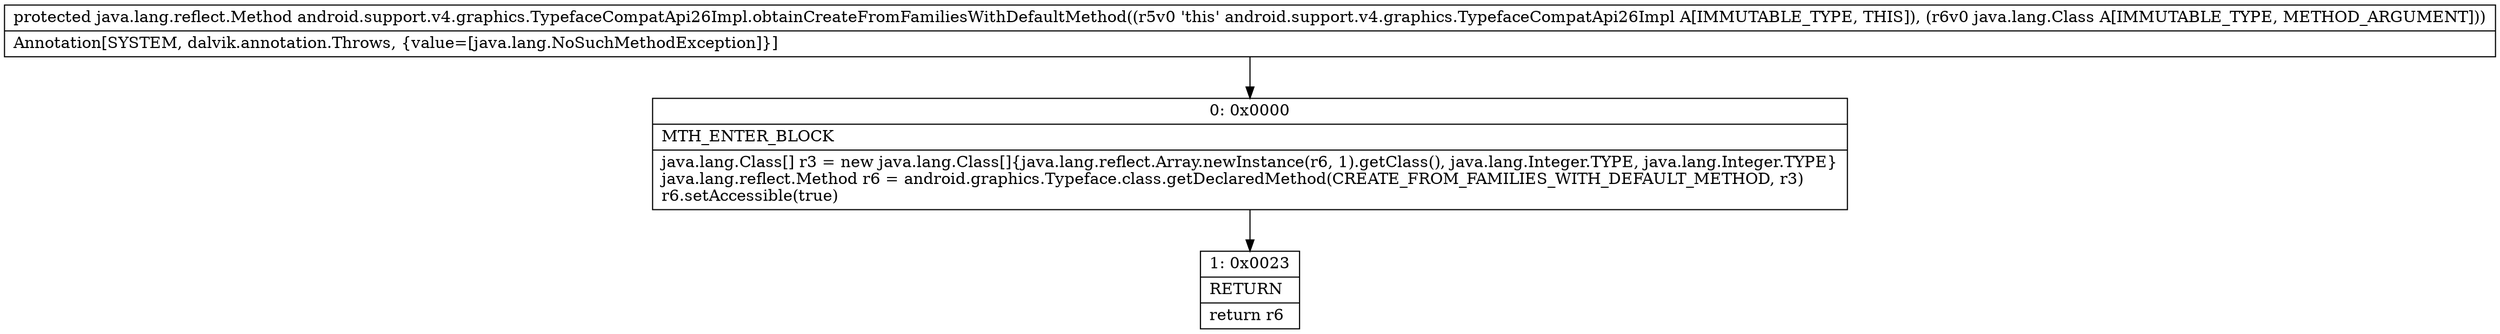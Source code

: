digraph "CFG forandroid.support.v4.graphics.TypefaceCompatApi26Impl.obtainCreateFromFamiliesWithDefaultMethod(Ljava\/lang\/Class;)Ljava\/lang\/reflect\/Method;" {
Node_0 [shape=record,label="{0\:\ 0x0000|MTH_ENTER_BLOCK\l|java.lang.Class[] r3 = new java.lang.Class[]\{java.lang.reflect.Array.newInstance(r6, 1).getClass(), java.lang.Integer.TYPE, java.lang.Integer.TYPE\}\ljava.lang.reflect.Method r6 = android.graphics.Typeface.class.getDeclaredMethod(CREATE_FROM_FAMILIES_WITH_DEFAULT_METHOD, r3)\lr6.setAccessible(true)\l}"];
Node_1 [shape=record,label="{1\:\ 0x0023|RETURN\l|return r6\l}"];
MethodNode[shape=record,label="{protected java.lang.reflect.Method android.support.v4.graphics.TypefaceCompatApi26Impl.obtainCreateFromFamiliesWithDefaultMethod((r5v0 'this' android.support.v4.graphics.TypefaceCompatApi26Impl A[IMMUTABLE_TYPE, THIS]), (r6v0 java.lang.Class A[IMMUTABLE_TYPE, METHOD_ARGUMENT]))  | Annotation[SYSTEM, dalvik.annotation.Throws, \{value=[java.lang.NoSuchMethodException]\}]\l}"];
MethodNode -> Node_0;
Node_0 -> Node_1;
}

